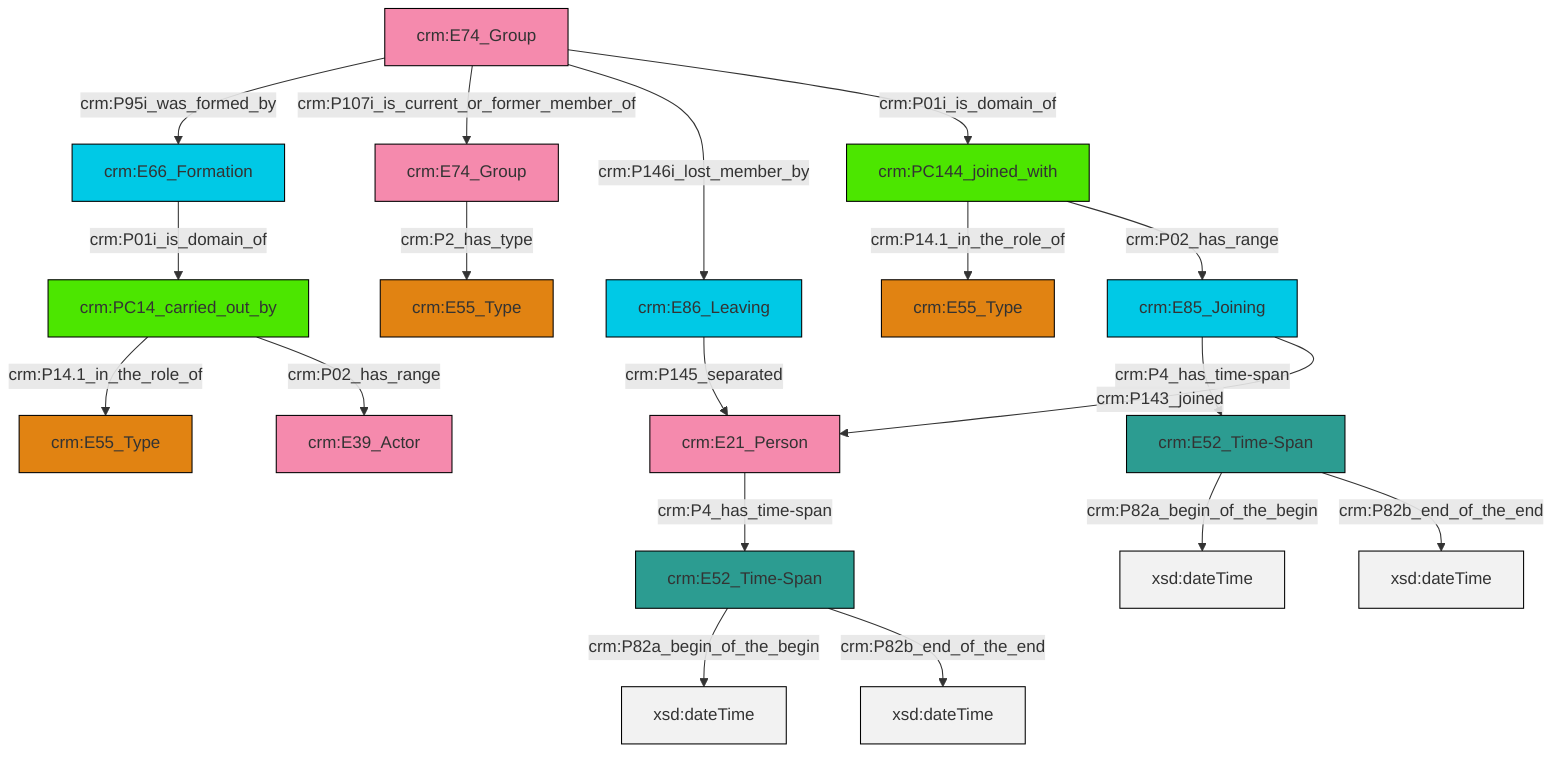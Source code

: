 graph TD
classDef Literal fill:#f2f2f2,stroke:#000000;
classDef CRM_Entity fill:#FFFFFF,stroke:#000000;
classDef Temporal_Entity fill:#00C9E6, stroke:#000000;
classDef Type fill:#E18312, stroke:#000000;
classDef Time-Span fill:#2C9C91, stroke:#000000;
classDef Appellation fill:#FFEB7F, stroke:#000000;
classDef Place fill:#008836, stroke:#000000;
classDef Persistent_Item fill:#B266B2, stroke:#000000;
classDef Conceptual_Object fill:#FFD700, stroke:#000000;
classDef Physical_Thing fill:#D2B48C, stroke:#000000;
classDef Actor fill:#f58aad, stroke:#000000;
classDef PC_Classes fill:#4ce600, stroke:#000000;
classDef Multi fill:#cccccc,stroke:#000000;

0["crm:E74_Group"]:::Actor -->|crm:P2_has_type| 1["crm:E55_Type"]:::Type
4["crm:E74_Group"]:::Actor -->|crm:P95i_was_formed_by| 5["crm:E66_Formation"]:::Temporal_Entity
8["crm:E86_Leaving"]:::Temporal_Entity -->|crm:P145_separated| 9["crm:E21_Person"]:::Actor
4["crm:E74_Group"]:::Actor -->|crm:P107i_is_current_or_former_member_of| 0["crm:E74_Group"]:::Actor
4["crm:E74_Group"]:::Actor -->|crm:P146i_lost_member_by| 8["crm:E86_Leaving"]:::Temporal_Entity
14["crm:PC14_carried_out_by"]:::PC_Classes -->|crm:P14.1_in_the_role_of| 6["crm:E55_Type"]:::Type
10["crm:PC144_joined_with"]:::PC_Classes -->|crm:P14.1_in_the_role_of| 2["crm:E55_Type"]:::Type
5["crm:E66_Formation"]:::Temporal_Entity -->|crm:P01i_is_domain_of| 14["crm:PC14_carried_out_by"]:::PC_Classes
15["crm:E52_Time-Span"]:::Time-Span -->|crm:P82a_begin_of_the_begin| 23[xsd:dateTime]:::Literal
15["crm:E52_Time-Span"]:::Time-Span -->|crm:P82b_end_of_the_end| 25[xsd:dateTime]:::Literal
21["crm:E52_Time-Span"]:::Time-Span -->|crm:P82a_begin_of_the_begin| 28[xsd:dateTime]:::Literal
21["crm:E52_Time-Span"]:::Time-Span -->|crm:P82b_end_of_the_end| 32[xsd:dateTime]:::Literal
19["crm:E85_Joining"]:::Temporal_Entity -->|crm:P4_has_time-span| 21["crm:E52_Time-Span"]:::Time-Span
4["crm:E74_Group"]:::Actor -->|crm:P01i_is_domain_of| 10["crm:PC144_joined_with"]:::PC_Classes
14["crm:PC14_carried_out_by"]:::PC_Classes -->|crm:P02_has_range| 29["crm:E39_Actor"]:::Actor
19["crm:E85_Joining"]:::Temporal_Entity -->|crm:P143_joined| 9["crm:E21_Person"]:::Actor
9["crm:E21_Person"]:::Actor -->|crm:P4_has_time-span| 15["crm:E52_Time-Span"]:::Time-Span
10["crm:PC144_joined_with"]:::PC_Classes -->|crm:P02_has_range| 19["crm:E85_Joining"]:::Temporal_Entity